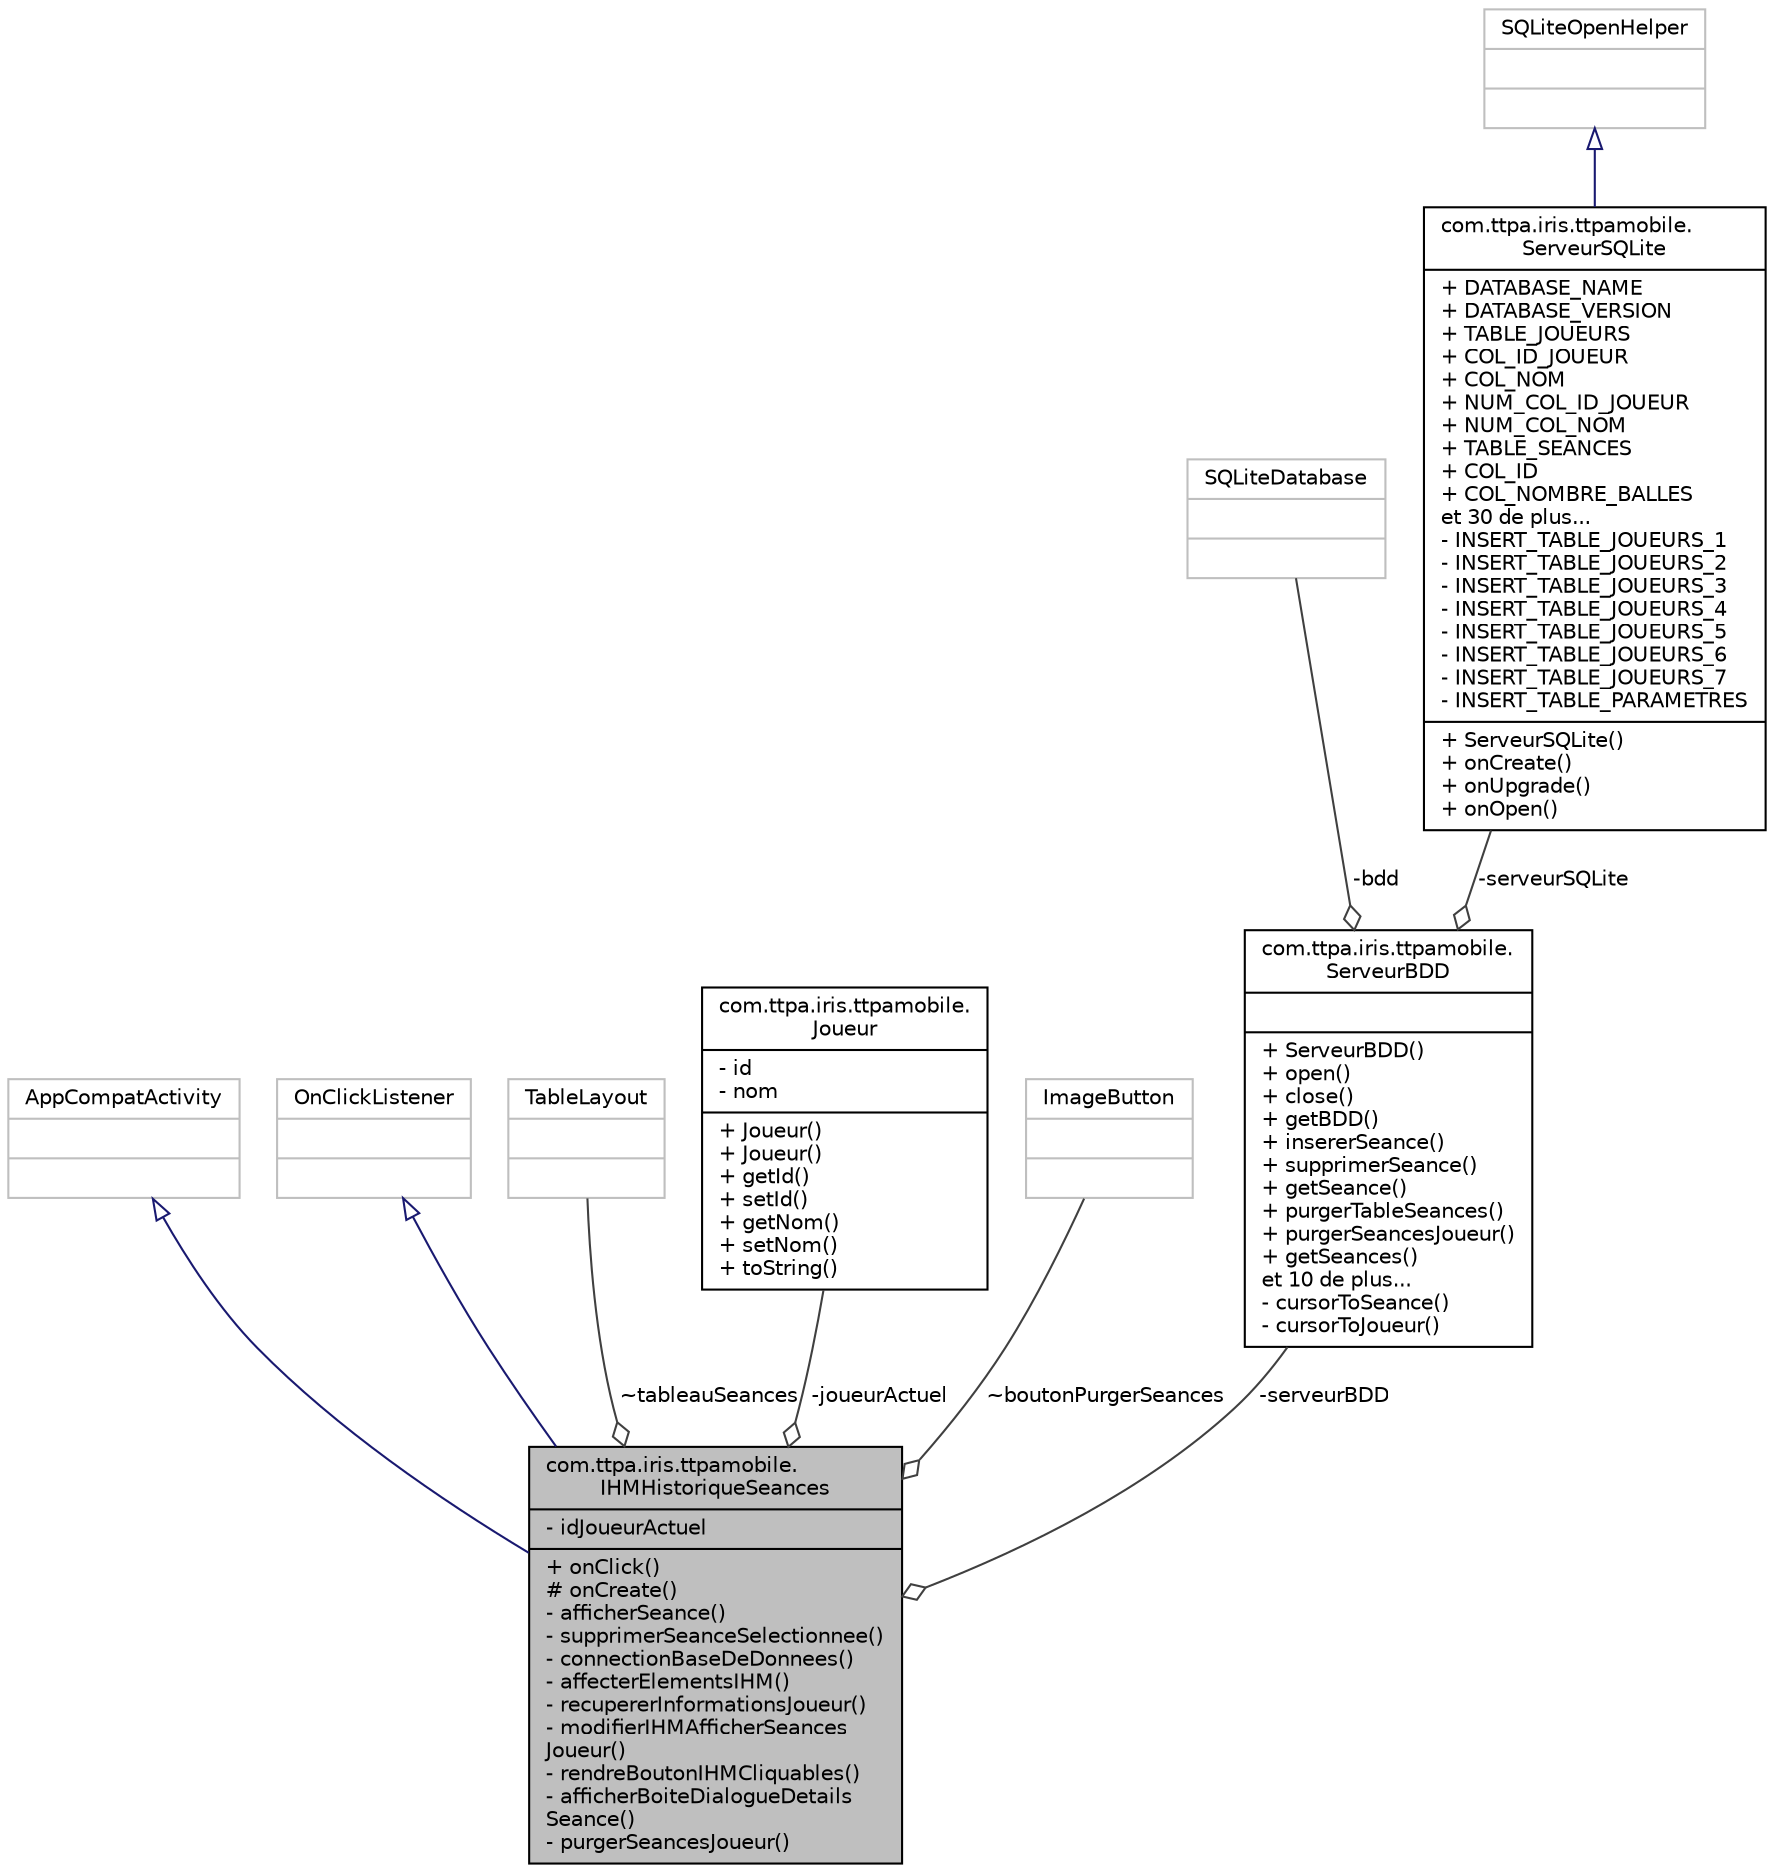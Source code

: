 digraph "com.ttpa.iris.ttpamobile.IHMHistoriqueSeances"
{
  bgcolor="transparent";
  edge [fontname="Helvetica",fontsize="10",labelfontname="Helvetica",labelfontsize="10"];
  node [fontname="Helvetica",fontsize="10",shape=record];
  Node1 [label="{com.ttpa.iris.ttpamobile.\lIHMHistoriqueSeances\n|- idJoueurActuel\l|+ onClick()\l# onCreate()\l- afficherSeance()\l- supprimerSeanceSelectionnee()\l- connectionBaseDeDonnees()\l- affecterElementsIHM()\l- recupererInformationsJoueur()\l- modifierIHMAfficherSeances\lJoueur()\l- rendreBoutonIHMCliquables()\l- afficherBoiteDialogueDetails\lSeance()\l- purgerSeancesJoueur()\l}",height=0.2,width=0.4,color="black", fillcolor="grey75", style="filled", fontcolor="black"];
  Node2 -> Node1 [dir="back",color="midnightblue",fontsize="10",style="solid",arrowtail="onormal",fontname="Helvetica"];
  Node2 [label="{AppCompatActivity\n||}",height=0.2,width=0.4,color="grey75"];
  Node3 -> Node1 [dir="back",color="midnightblue",fontsize="10",style="solid",arrowtail="onormal",fontname="Helvetica"];
  Node3 [label="{OnClickListener\n||}",height=0.2,width=0.4,color="grey75"];
  Node4 -> Node1 [color="grey25",fontsize="10",style="solid",label=" ~tableauSeances" ,arrowhead="odiamond",fontname="Helvetica"];
  Node4 [label="{TableLayout\n||}",height=0.2,width=0.4,color="grey75"];
  Node5 -> Node1 [color="grey25",fontsize="10",style="solid",label=" -joueurActuel" ,arrowhead="odiamond",fontname="Helvetica"];
  Node5 [label="{com.ttpa.iris.ttpamobile.\lJoueur\n|- id\l- nom\l|+ Joueur()\l+ Joueur()\l+ getId()\l+ setId()\l+ getNom()\l+ setNom()\l+ toString()\l}",height=0.2,width=0.4,color="black",URL="$classcom_1_1ttpa_1_1iris_1_1ttpamobile_1_1_joueur.html"];
  Node6 -> Node1 [color="grey25",fontsize="10",style="solid",label=" ~boutonPurgerSeances" ,arrowhead="odiamond",fontname="Helvetica"];
  Node6 [label="{ImageButton\n||}",height=0.2,width=0.4,color="grey75"];
  Node7 -> Node1 [color="grey25",fontsize="10",style="solid",label=" -serveurBDD" ,arrowhead="odiamond",fontname="Helvetica"];
  Node7 [label="{com.ttpa.iris.ttpamobile.\lServeurBDD\n||+ ServeurBDD()\l+ open()\l+ close()\l+ getBDD()\l+ insererSeance()\l+ supprimerSeance()\l+ getSeance()\l+ purgerTableSeances()\l+ purgerSeancesJoueur()\l+ getSeances()\let 10 de plus...\l- cursorToSeance()\l- cursorToJoueur()\l}",height=0.2,width=0.4,color="black",URL="$classcom_1_1ttpa_1_1iris_1_1ttpamobile_1_1_serveur_b_d_d.html"];
  Node8 -> Node7 [color="grey25",fontsize="10",style="solid",label=" -bdd" ,arrowhead="odiamond",fontname="Helvetica"];
  Node8 [label="{SQLiteDatabase\n||}",height=0.2,width=0.4,color="grey75"];
  Node9 -> Node7 [color="grey25",fontsize="10",style="solid",label=" -serveurSQLite" ,arrowhead="odiamond",fontname="Helvetica"];
  Node9 [label="{com.ttpa.iris.ttpamobile.\lServeurSQLite\n|+ DATABASE_NAME\l+ DATABASE_VERSION\l+ TABLE_JOUEURS\l+ COL_ID_JOUEUR\l+ COL_NOM\l+ NUM_COL_ID_JOUEUR\l+ NUM_COL_NOM\l+ TABLE_SEANCES\l+ COL_ID\l+ COL_NOMBRE_BALLES\let 30 de plus...\l- INSERT_TABLE_JOUEURS_1\l- INSERT_TABLE_JOUEURS_2\l- INSERT_TABLE_JOUEURS_3\l- INSERT_TABLE_JOUEURS_4\l- INSERT_TABLE_JOUEURS_5\l- INSERT_TABLE_JOUEURS_6\l- INSERT_TABLE_JOUEURS_7\l- INSERT_TABLE_PARAMETRES\l|+ ServeurSQLite()\l+ onCreate()\l+ onUpgrade()\l+ onOpen()\l}",height=0.2,width=0.4,color="black",URL="$classcom_1_1ttpa_1_1iris_1_1ttpamobile_1_1_serveur_s_q_lite.html"];
  Node10 -> Node9 [dir="back",color="midnightblue",fontsize="10",style="solid",arrowtail="onormal",fontname="Helvetica"];
  Node10 [label="{SQLiteOpenHelper\n||}",height=0.2,width=0.4,color="grey75"];
}
